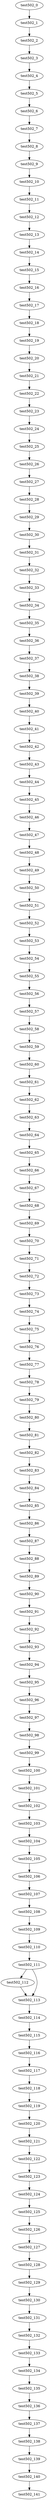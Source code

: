 digraph G {
test502_0->test502_1;
test502_1->test502_2;
test502_2->test502_3;
test502_3->test502_4;
test502_4->test502_5;
test502_5->test502_6;
test502_6->test502_7;
test502_7->test502_8;
test502_8->test502_9;
test502_9->test502_10;
test502_10->test502_11;
test502_11->test502_12;
test502_12->test502_13;
test502_13->test502_14;
test502_14->test502_15;
test502_15->test502_16;
test502_16->test502_17;
test502_17->test502_18;
test502_18->test502_19;
test502_19->test502_20;
test502_20->test502_21;
test502_21->test502_22;
test502_22->test502_23;
test502_23->test502_24;
test502_24->test502_25;
test502_25->test502_26;
test502_26->test502_27;
test502_27->test502_28;
test502_28->test502_29;
test502_29->test502_30;
test502_30->test502_31;
test502_31->test502_32;
test502_32->test502_33;
test502_33->test502_34;
test502_34->test502_35;
test502_35->test502_36;
test502_36->test502_37;
test502_37->test502_38;
test502_38->test502_39;
test502_39->test502_40;
test502_40->test502_41;
test502_41->test502_42;
test502_42->test502_43;
test502_43->test502_44;
test502_44->test502_45;
test502_45->test502_46;
test502_46->test502_47;
test502_47->test502_48;
test502_48->test502_49;
test502_49->test502_50;
test502_50->test502_51;
test502_51->test502_52;
test502_52->test502_53;
test502_53->test502_54;
test502_54->test502_55;
test502_55->test502_56;
test502_56->test502_57;
test502_57->test502_58;
test502_58->test502_59;
test502_59->test502_60;
test502_60->test502_61;
test502_61->test502_62;
test502_62->test502_63;
test502_63->test502_64;
test502_64->test502_65;
test502_65->test502_66;
test502_66->test502_67;
test502_67->test502_68;
test502_68->test502_69;
test502_69->test502_70;
test502_70->test502_71;
test502_71->test502_72;
test502_72->test502_73;
test502_73->test502_74;
test502_74->test502_75;
test502_75->test502_76;
test502_76->test502_77;
test502_77->test502_78;
test502_78->test502_79;
test502_79->test502_80;
test502_80->test502_81;
test502_81->test502_82;
test502_82->test502_83;
test502_83->test502_84;
test502_84->test502_85;
test502_85->test502_86;
test502_86->test502_87;
test502_87->test502_88;
test502_88->test502_89;
test502_89->test502_90;
test502_90->test502_91;
test502_91->test502_92;
test502_92->test502_93;
test502_93->test502_94;
test502_94->test502_95;
test502_95->test502_96;
test502_96->test502_97;
test502_97->test502_98;
test502_98->test502_99;
test502_99->test502_100;
test502_100->test502_101;
test502_101->test502_102;
test502_102->test502_103;
test502_103->test502_104;
test502_104->test502_105;
test502_105->test502_106;
test502_106->test502_107;
test502_107->test502_108;
test502_108->test502_109;
test502_109->test502_110;
test502_110->test502_111;
test502_111->test502_112;
test502_111->test502_113;
test502_112->test502_113;
test502_113->test502_114;
test502_114->test502_115;
test502_115->test502_116;
test502_116->test502_117;
test502_117->test502_118;
test502_118->test502_119;
test502_119->test502_120;
test502_120->test502_121;
test502_121->test502_122;
test502_122->test502_123;
test502_123->test502_124;
test502_124->test502_125;
test502_125->test502_126;
test502_126->test502_127;
test502_127->test502_128;
test502_128->test502_129;
test502_129->test502_130;
test502_130->test502_131;
test502_131->test502_132;
test502_132->test502_133;
test502_133->test502_134;
test502_134->test502_135;
test502_135->test502_136;
test502_136->test502_137;
test502_137->test502_138;
test502_138->test502_139;
test502_139->test502_140;
test502_140->test502_141;

}
